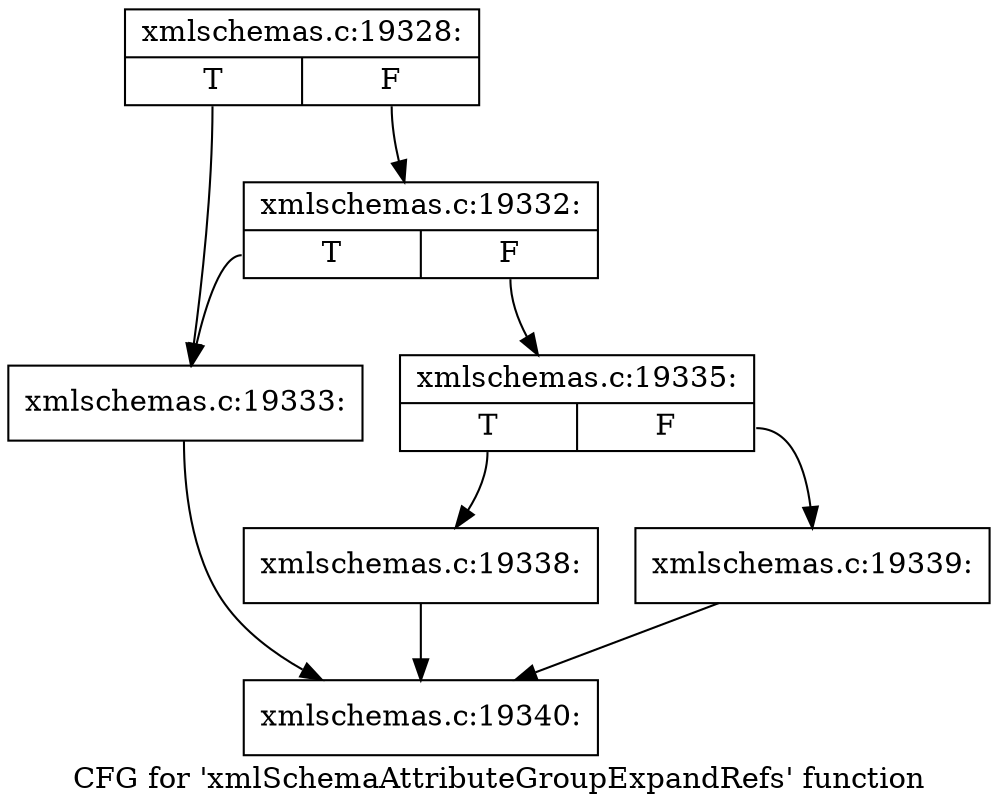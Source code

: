 digraph "CFG for 'xmlSchemaAttributeGroupExpandRefs' function" {
	label="CFG for 'xmlSchemaAttributeGroupExpandRefs' function";

	Node0x50e0f80 [shape=record,label="{xmlschemas.c:19328:|{<s0>T|<s1>F}}"];
	Node0x50e0f80:s0 -> Node0x50de520;
	Node0x50e0f80:s1 -> Node0x50e1a80;
	Node0x50e1a80 [shape=record,label="{xmlschemas.c:19332:|{<s0>T|<s1>F}}"];
	Node0x50e1a80:s0 -> Node0x50de520;
	Node0x50e1a80:s1 -> Node0x50de570;
	Node0x50de520 [shape=record,label="{xmlschemas.c:19333:}"];
	Node0x50de520 -> Node0x50e1a30;
	Node0x50de570 [shape=record,label="{xmlschemas.c:19335:|{<s0>T|<s1>F}}"];
	Node0x50de570:s0 -> Node0x50e2770;
	Node0x50de570:s1 -> Node0x50e27c0;
	Node0x50e2770 [shape=record,label="{xmlschemas.c:19338:}"];
	Node0x50e2770 -> Node0x50e1a30;
	Node0x50e27c0 [shape=record,label="{xmlschemas.c:19339:}"];
	Node0x50e27c0 -> Node0x50e1a30;
	Node0x50e1a30 [shape=record,label="{xmlschemas.c:19340:}"];
}
